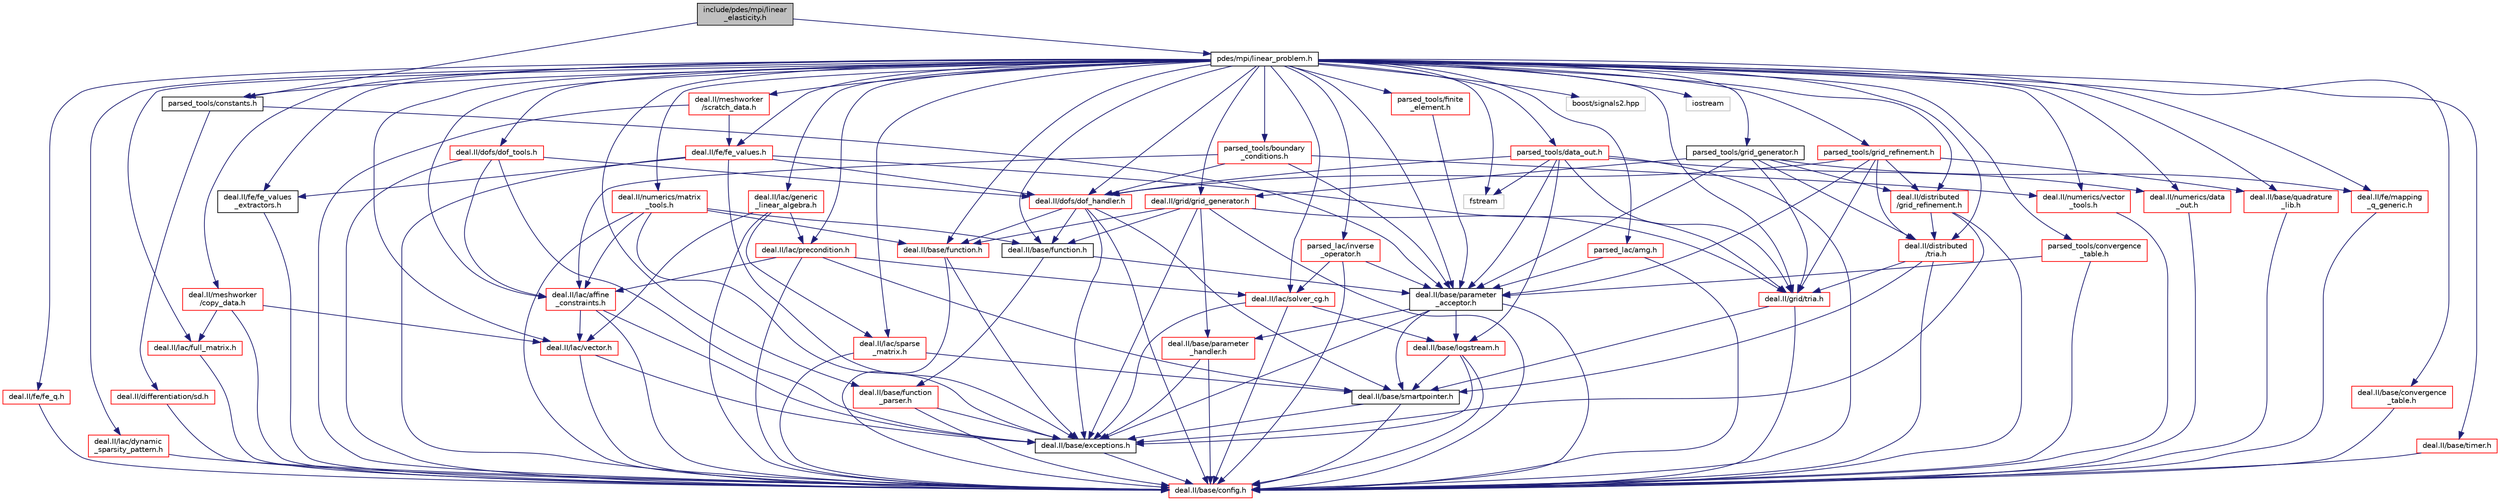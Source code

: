 digraph "include/pdes/mpi/linear_elasticity.h"
{
 // LATEX_PDF_SIZE
  bgcolor="transparent";
  edge [fontname="Helvetica",fontsize="10",labelfontname="Helvetica",labelfontsize="10"];
  node [fontname="Helvetica",fontsize="10",shape=record];
  Node1 [label="include/pdes/mpi/linear\l_elasticity.h",height=0.2,width=0.4,color="black", fillcolor="grey75", style="filled", fontcolor="black",tooltip=" "];
  Node1 -> Node2 [color="midnightblue",fontsize="10",style="solid",fontname="Helvetica"];
  Node2 [label="parsed_tools/constants.h",height=0.2,width=0.4,color="black",URL="$constants_8h.html",tooltip=" "];
  Node2 -> Node3 [color="midnightblue",fontsize="10",style="solid",fontname="Helvetica"];
  Node3 [label="deal.II/base/parameter\l_acceptor.h",height=0.2,width=0.4,color="black",URL="/__w/fsi-suite/fsi-suite/deal.tag$parameter__acceptor_8h.html",tooltip=" "];
  Node3 -> Node4 [color="midnightblue",fontsize="10",style="solid",fontname="Helvetica"];
  Node4 [label="deal.II/base/config.h",height=0.2,width=0.4,color="red",URL="/__w/fsi-suite/fsi-suite/deal.tag$config_8h.html",tooltip=" "];
  Node3 -> Node7 [color="midnightblue",fontsize="10",style="solid",fontname="Helvetica"];
  Node7 [label="deal.II/base/exceptions.h",height=0.2,width=0.4,color="black",URL="/__w/fsi-suite/fsi-suite/deal.tag$include_2deal_8II_2base_2exceptions_8h.html",tooltip=" "];
  Node7 -> Node4 [color="midnightblue",fontsize="10",style="solid",fontname="Helvetica"];
  Node3 -> Node24 [color="midnightblue",fontsize="10",style="solid",fontname="Helvetica"];
  Node24 [label="deal.II/base/logstream.h",height=0.2,width=0.4,color="red",URL="/__w/fsi-suite/fsi-suite/deal.tag$logstream_8h.html",tooltip=" "];
  Node24 -> Node4 [color="midnightblue",fontsize="10",style="solid",fontname="Helvetica"];
  Node24 -> Node7 [color="midnightblue",fontsize="10",style="solid",fontname="Helvetica"];
  Node24 -> Node25 [color="midnightblue",fontsize="10",style="solid",fontname="Helvetica"];
  Node25 [label="deal.II/base/smartpointer.h",height=0.2,width=0.4,color="black",URL="/__w/fsi-suite/fsi-suite/deal.tag$smartpointer_8h.html",tooltip=" "];
  Node25 -> Node4 [color="midnightblue",fontsize="10",style="solid",fontname="Helvetica"];
  Node25 -> Node7 [color="midnightblue",fontsize="10",style="solid",fontname="Helvetica"];
  Node3 -> Node28 [color="midnightblue",fontsize="10",style="solid",fontname="Helvetica"];
  Node28 [label="deal.II/base/parameter\l_handler.h",height=0.2,width=0.4,color="red",URL="/__w/fsi-suite/fsi-suite/deal.tag$parameter__handler_8h.html",tooltip=" "];
  Node28 -> Node4 [color="midnightblue",fontsize="10",style="solid",fontname="Helvetica"];
  Node28 -> Node7 [color="midnightblue",fontsize="10",style="solid",fontname="Helvetica"];
  Node3 -> Node25 [color="midnightblue",fontsize="10",style="solid",fontname="Helvetica"];
  Node2 -> Node33 [color="midnightblue",fontsize="10",style="solid",fontname="Helvetica"];
  Node33 [label="deal.II/differentiation/sd.h",height=0.2,width=0.4,color="red",URL="/__w/fsi-suite/fsi-suite/deal.tag$sd_8h.html",tooltip=" "];
  Node33 -> Node4 [color="midnightblue",fontsize="10",style="solid",fontname="Helvetica"];
  Node1 -> Node44 [color="midnightblue",fontsize="10",style="solid",fontname="Helvetica"];
  Node44 [label="pdes/mpi/linear_problem.h",height=0.2,width=0.4,color="black",URL="$linear__problem_8h.html",tooltip=" "];
  Node44 -> Node45 [color="midnightblue",fontsize="10",style="solid",fontname="Helvetica"];
  Node45 [label="deal.II/base/convergence\l_table.h",height=0.2,width=0.4,color="red",URL="/__w/fsi-suite/fsi-suite/deal.tag$convergence__table_8h.html",tooltip=" "];
  Node45 -> Node4 [color="midnightblue",fontsize="10",style="solid",fontname="Helvetica"];
  Node44 -> Node48 [color="midnightblue",fontsize="10",style="solid",fontname="Helvetica"];
  Node48 [label="deal.II/base/function.h",height=0.2,width=0.4,color="red",URL="/__w/fsi-suite/fsi-suite/deal.tag$function_8h.html",tooltip=" "];
  Node48 -> Node4 [color="midnightblue",fontsize="10",style="solid",fontname="Helvetica"];
  Node48 -> Node7 [color="midnightblue",fontsize="10",style="solid",fontname="Helvetica"];
  Node44 -> Node50 [color="midnightblue",fontsize="10",style="solid",fontname="Helvetica"];
  Node50 [label="deal.II/base/function\l_parser.h",height=0.2,width=0.4,color="red",URL="/__w/fsi-suite/fsi-suite/deal.tag$function__parser_8h.html",tooltip=" "];
  Node50 -> Node4 [color="midnightblue",fontsize="10",style="solid",fontname="Helvetica"];
  Node50 -> Node7 [color="midnightblue",fontsize="10",style="solid",fontname="Helvetica"];
  Node44 -> Node3 [color="midnightblue",fontsize="10",style="solid",fontname="Helvetica"];
  Node44 -> Node53 [color="midnightblue",fontsize="10",style="solid",fontname="Helvetica"];
  Node53 [label="deal.II/base/quadrature\l_lib.h",height=0.2,width=0.4,color="red",URL="/__w/fsi-suite/fsi-suite/deal.tag$quadrature__lib_8h.html",tooltip=" "];
  Node53 -> Node4 [color="midnightblue",fontsize="10",style="solid",fontname="Helvetica"];
  Node44 -> Node55 [color="midnightblue",fontsize="10",style="solid",fontname="Helvetica"];
  Node55 [label="deal.II/base/timer.h",height=0.2,width=0.4,color="red",URL="/__w/fsi-suite/fsi-suite/deal.tag$timer_8h.html",tooltip=" "];
  Node55 -> Node4 [color="midnightblue",fontsize="10",style="solid",fontname="Helvetica"];
  Node44 -> Node57 [color="midnightblue",fontsize="10",style="solid",fontname="Helvetica"];
  Node57 [label="deal.II/distributed\l/grid_refinement.h",height=0.2,width=0.4,color="red",URL="/__w/fsi-suite/fsi-suite/deal.tag$distributed_2grid__refinement_8h.html",tooltip=" "];
  Node57 -> Node4 [color="midnightblue",fontsize="10",style="solid",fontname="Helvetica"];
  Node57 -> Node7 [color="midnightblue",fontsize="10",style="solid",fontname="Helvetica"];
  Node57 -> Node58 [color="midnightblue",fontsize="10",style="solid",fontname="Helvetica"];
  Node58 [label="deal.II/distributed\l/tria.h",height=0.2,width=0.4,color="red",URL="/__w/fsi-suite/fsi-suite/deal.tag$distributed_2tria_8h.html",tooltip=" "];
  Node58 -> Node4 [color="midnightblue",fontsize="10",style="solid",fontname="Helvetica"];
  Node58 -> Node25 [color="midnightblue",fontsize="10",style="solid",fontname="Helvetica"];
  Node58 -> Node74 [color="midnightblue",fontsize="10",style="solid",fontname="Helvetica"];
  Node74 [label="deal.II/grid/tria.h",height=0.2,width=0.4,color="red",URL="/__w/fsi-suite/fsi-suite/deal.tag$grid_2tria_8h.html",tooltip=" "];
  Node74 -> Node4 [color="midnightblue",fontsize="10",style="solid",fontname="Helvetica"];
  Node74 -> Node25 [color="midnightblue",fontsize="10",style="solid",fontname="Helvetica"];
  Node44 -> Node58 [color="midnightblue",fontsize="10",style="solid",fontname="Helvetica"];
  Node44 -> Node90 [color="midnightblue",fontsize="10",style="solid",fontname="Helvetica"];
  Node90 [label="deal.II/dofs/dof_handler.h",height=0.2,width=0.4,color="red",URL="/__w/fsi-suite/fsi-suite/deal.tag$dofs_2dof__handler_8h.html",tooltip=" "];
  Node90 -> Node4 [color="midnightblue",fontsize="10",style="solid",fontname="Helvetica"];
  Node90 -> Node7 [color="midnightblue",fontsize="10",style="solid",fontname="Helvetica"];
  Node90 -> Node52 [color="midnightblue",fontsize="10",style="solid",fontname="Helvetica"];
  Node52 [label="deal.II/base/function.h",height=0.2,width=0.4,color="black",URL="$function_8h.html",tooltip=" "];
  Node52 -> Node50 [color="midnightblue",fontsize="10",style="solid",fontname="Helvetica"];
  Node52 -> Node3 [color="midnightblue",fontsize="10",style="solid",fontname="Helvetica"];
  Node90 -> Node48 [color="midnightblue",fontsize="10",style="solid",fontname="Helvetica"];
  Node90 -> Node25 [color="midnightblue",fontsize="10",style="solid",fontname="Helvetica"];
  Node44 -> Node116 [color="midnightblue",fontsize="10",style="solid",fontname="Helvetica"];
  Node116 [label="deal.II/dofs/dof_tools.h",height=0.2,width=0.4,color="red",URL="/__w/fsi-suite/fsi-suite/deal.tag$dof__tools_8h.html",tooltip=" "];
  Node116 -> Node4 [color="midnightblue",fontsize="10",style="solid",fontname="Helvetica"];
  Node116 -> Node7 [color="midnightblue",fontsize="10",style="solid",fontname="Helvetica"];
  Node116 -> Node90 [color="midnightblue",fontsize="10",style="solid",fontname="Helvetica"];
  Node116 -> Node117 [color="midnightblue",fontsize="10",style="solid",fontname="Helvetica"];
  Node117 [label="deal.II/lac/affine\l_constraints.h",height=0.2,width=0.4,color="red",URL="/__w/fsi-suite/fsi-suite/deal.tag$affine__constraints_8h.html",tooltip=" "];
  Node117 -> Node4 [color="midnightblue",fontsize="10",style="solid",fontname="Helvetica"];
  Node117 -> Node7 [color="midnightblue",fontsize="10",style="solid",fontname="Helvetica"];
  Node117 -> Node66 [color="midnightblue",fontsize="10",style="solid",fontname="Helvetica"];
  Node66 [label="deal.II/lac/vector.h",height=0.2,width=0.4,color="red",URL="/__w/fsi-suite/fsi-suite/deal.tag$vector_8h.html",tooltip=" "];
  Node66 -> Node4 [color="midnightblue",fontsize="10",style="solid",fontname="Helvetica"];
  Node66 -> Node7 [color="midnightblue",fontsize="10",style="solid",fontname="Helvetica"];
  Node44 -> Node123 [color="midnightblue",fontsize="10",style="solid",fontname="Helvetica"];
  Node123 [label="deal.II/fe/fe_q.h",height=0.2,width=0.4,color="red",URL="/__w/fsi-suite/fsi-suite/deal.tag$fe__q_8h.html",tooltip=" "];
  Node123 -> Node4 [color="midnightblue",fontsize="10",style="solid",fontname="Helvetica"];
  Node44 -> Node129 [color="midnightblue",fontsize="10",style="solid",fontname="Helvetica"];
  Node129 [label="deal.II/fe/fe_values.h",height=0.2,width=0.4,color="red",URL="/__w/fsi-suite/fsi-suite/deal.tag$fe_2fe__values_8h.html",tooltip=" "];
  Node129 -> Node4 [color="midnightblue",fontsize="10",style="solid",fontname="Helvetica"];
  Node129 -> Node7 [color="midnightblue",fontsize="10",style="solid",fontname="Helvetica"];
  Node129 -> Node90 [color="midnightblue",fontsize="10",style="solid",fontname="Helvetica"];
  Node129 -> Node108 [color="midnightblue",fontsize="10",style="solid",fontname="Helvetica"];
  Node108 [label="deal.II/fe/fe_values\l_extractors.h",height=0.2,width=0.4,color="black",URL="/__w/fsi-suite/fsi-suite/deal.tag$fe__values__extractors_8h.html",tooltip=" "];
  Node108 -> Node4 [color="midnightblue",fontsize="10",style="solid",fontname="Helvetica"];
  Node129 -> Node74 [color="midnightblue",fontsize="10",style="solid",fontname="Helvetica"];
  Node44 -> Node108 [color="midnightblue",fontsize="10",style="solid",fontname="Helvetica"];
  Node44 -> Node132 [color="midnightblue",fontsize="10",style="solid",fontname="Helvetica"];
  Node132 [label="deal.II/fe/mapping\l_q_generic.h",height=0.2,width=0.4,color="red",URL="/__w/fsi-suite/fsi-suite/deal.tag$mapping__q__generic_8h.html",tooltip=" "];
  Node132 -> Node4 [color="midnightblue",fontsize="10",style="solid",fontname="Helvetica"];
  Node44 -> Node137 [color="midnightblue",fontsize="10",style="solid",fontname="Helvetica"];
  Node137 [label="deal.II/grid/grid_generator.h",height=0.2,width=0.4,color="red",URL="/__w/fsi-suite/fsi-suite/deal.tag$grid__generator_8h.html",tooltip=" "];
  Node137 -> Node4 [color="midnightblue",fontsize="10",style="solid",fontname="Helvetica"];
  Node137 -> Node7 [color="midnightblue",fontsize="10",style="solid",fontname="Helvetica"];
  Node137 -> Node52 [color="midnightblue",fontsize="10",style="solid",fontname="Helvetica"];
  Node137 -> Node48 [color="midnightblue",fontsize="10",style="solid",fontname="Helvetica"];
  Node137 -> Node28 [color="midnightblue",fontsize="10",style="solid",fontname="Helvetica"];
  Node137 -> Node74 [color="midnightblue",fontsize="10",style="solid",fontname="Helvetica"];
  Node44 -> Node74 [color="midnightblue",fontsize="10",style="solid",fontname="Helvetica"];
  Node44 -> Node117 [color="midnightblue",fontsize="10",style="solid",fontname="Helvetica"];
  Node44 -> Node138 [color="midnightblue",fontsize="10",style="solid",fontname="Helvetica"];
  Node138 [label="deal.II/lac/dynamic\l_sparsity_pattern.h",height=0.2,width=0.4,color="red",URL="/__w/fsi-suite/fsi-suite/deal.tag$dynamic__sparsity__pattern_8h.html",tooltip=" "];
  Node138 -> Node4 [color="midnightblue",fontsize="10",style="solid",fontname="Helvetica"];
  Node44 -> Node113 [color="midnightblue",fontsize="10",style="solid",fontname="Helvetica"];
  Node113 [label="deal.II/lac/full_matrix.h",height=0.2,width=0.4,color="red",URL="/__w/fsi-suite/fsi-suite/deal.tag$full__matrix_8h.html",tooltip=" "];
  Node113 -> Node4 [color="midnightblue",fontsize="10",style="solid",fontname="Helvetica"];
  Node44 -> Node139 [color="midnightblue",fontsize="10",style="solid",fontname="Helvetica"];
  Node139 [label="deal.II/lac/generic\l_linear_algebra.h",height=0.2,width=0.4,color="red",URL="/__w/fsi-suite/fsi-suite/deal.tag$generic__linear__algebra_8h.html",tooltip=" "];
  Node139 -> Node4 [color="midnightblue",fontsize="10",style="solid",fontname="Helvetica"];
  Node139 -> Node149 [color="midnightblue",fontsize="10",style="solid",fontname="Helvetica"];
  Node149 [label="deal.II/lac/precondition.h",height=0.2,width=0.4,color="red",URL="/__w/fsi-suite/fsi-suite/deal.tag$precondition_8h.html",tooltip=" "];
  Node149 -> Node4 [color="midnightblue",fontsize="10",style="solid",fontname="Helvetica"];
  Node149 -> Node25 [color="midnightblue",fontsize="10",style="solid",fontname="Helvetica"];
  Node149 -> Node117 [color="midnightblue",fontsize="10",style="solid",fontname="Helvetica"];
  Node149 -> Node152 [color="midnightblue",fontsize="10",style="solid",fontname="Helvetica"];
  Node152 [label="deal.II/lac/solver_cg.h",height=0.2,width=0.4,color="red",URL="/__w/fsi-suite/fsi-suite/deal.tag$solver__cg_8h.html",tooltip=" "];
  Node152 -> Node4 [color="midnightblue",fontsize="10",style="solid",fontname="Helvetica"];
  Node152 -> Node7 [color="midnightblue",fontsize="10",style="solid",fontname="Helvetica"];
  Node152 -> Node24 [color="midnightblue",fontsize="10",style="solid",fontname="Helvetica"];
  Node139 -> Node148 [color="midnightblue",fontsize="10",style="solid",fontname="Helvetica"];
  Node148 [label="deal.II/lac/sparse\l_matrix.h",height=0.2,width=0.4,color="red",URL="/__w/fsi-suite/fsi-suite/deal.tag$sparse__matrix_8h.html",tooltip=" "];
  Node148 -> Node4 [color="midnightblue",fontsize="10",style="solid",fontname="Helvetica"];
  Node148 -> Node25 [color="midnightblue",fontsize="10",style="solid",fontname="Helvetica"];
  Node139 -> Node66 [color="midnightblue",fontsize="10",style="solid",fontname="Helvetica"];
  Node44 -> Node149 [color="midnightblue",fontsize="10",style="solid",fontname="Helvetica"];
  Node44 -> Node152 [color="midnightblue",fontsize="10",style="solid",fontname="Helvetica"];
  Node44 -> Node148 [color="midnightblue",fontsize="10",style="solid",fontname="Helvetica"];
  Node44 -> Node66 [color="midnightblue",fontsize="10",style="solid",fontname="Helvetica"];
  Node44 -> Node175 [color="midnightblue",fontsize="10",style="solid",fontname="Helvetica"];
  Node175 [label="deal.II/meshworker\l/copy_data.h",height=0.2,width=0.4,color="red",URL="/__w/fsi-suite/fsi-suite/deal.tag$copy__data_8h.html",tooltip=" "];
  Node175 -> Node4 [color="midnightblue",fontsize="10",style="solid",fontname="Helvetica"];
  Node175 -> Node113 [color="midnightblue",fontsize="10",style="solid",fontname="Helvetica"];
  Node175 -> Node66 [color="midnightblue",fontsize="10",style="solid",fontname="Helvetica"];
  Node44 -> Node176 [color="midnightblue",fontsize="10",style="solid",fontname="Helvetica"];
  Node176 [label="deal.II/meshworker\l/scratch_data.h",height=0.2,width=0.4,color="red",URL="/__w/fsi-suite/fsi-suite/deal.tag$scratch__data_8h.html",tooltip=" "];
  Node176 -> Node4 [color="midnightblue",fontsize="10",style="solid",fontname="Helvetica"];
  Node176 -> Node129 [color="midnightblue",fontsize="10",style="solid",fontname="Helvetica"];
  Node44 -> Node190 [color="midnightblue",fontsize="10",style="solid",fontname="Helvetica"];
  Node190 [label="deal.II/numerics/data\l_out.h",height=0.2,width=0.4,color="red",URL="/__w/fsi-suite/fsi-suite/deal.tag$numerics_2data__out_8h.html",tooltip=" "];
  Node190 -> Node4 [color="midnightblue",fontsize="10",style="solid",fontname="Helvetica"];
  Node44 -> Node197 [color="midnightblue",fontsize="10",style="solid",fontname="Helvetica"];
  Node197 [label="deal.II/numerics/matrix\l_tools.h",height=0.2,width=0.4,color="red",URL="/__w/fsi-suite/fsi-suite/deal.tag$matrix__tools_8h.html",tooltip=" "];
  Node197 -> Node4 [color="midnightblue",fontsize="10",style="solid",fontname="Helvetica"];
  Node197 -> Node7 [color="midnightblue",fontsize="10",style="solid",fontname="Helvetica"];
  Node197 -> Node52 [color="midnightblue",fontsize="10",style="solid",fontname="Helvetica"];
  Node197 -> Node48 [color="midnightblue",fontsize="10",style="solid",fontname="Helvetica"];
  Node197 -> Node117 [color="midnightblue",fontsize="10",style="solid",fontname="Helvetica"];
  Node44 -> Node199 [color="midnightblue",fontsize="10",style="solid",fontname="Helvetica"];
  Node199 [label="deal.II/numerics/vector\l_tools.h",height=0.2,width=0.4,color="red",URL="/__w/fsi-suite/fsi-suite/deal.tag$vector__tools_8h.html",tooltip=" "];
  Node199 -> Node4 [color="midnightblue",fontsize="10",style="solid",fontname="Helvetica"];
  Node44 -> Node216 [color="midnightblue",fontsize="10",style="solid",fontname="Helvetica"];
  Node216 [label="boost/signals2.hpp",height=0.2,width=0.4,color="grey75",tooltip=" "];
  Node44 -> Node217 [color="midnightblue",fontsize="10",style="solid",fontname="Helvetica"];
  Node217 [label="fstream",height=0.2,width=0.4,color="grey75",tooltip=" "];
  Node44 -> Node218 [color="midnightblue",fontsize="10",style="solid",fontname="Helvetica"];
  Node218 [label="iostream",height=0.2,width=0.4,color="grey75",tooltip=" "];
  Node44 -> Node219 [color="midnightblue",fontsize="10",style="solid",fontname="Helvetica"];
  Node219 [label="parsed_lac/amg.h",height=0.2,width=0.4,color="red",URL="$amg_8h.html",tooltip=" "];
  Node219 -> Node4 [color="midnightblue",fontsize="10",style="solid",fontname="Helvetica"];
  Node219 -> Node3 [color="midnightblue",fontsize="10",style="solid",fontname="Helvetica"];
  Node44 -> Node220 [color="midnightblue",fontsize="10",style="solid",fontname="Helvetica"];
  Node220 [label="parsed_lac/inverse\l_operator.h",height=0.2,width=0.4,color="red",URL="$inverse__operator_8h.html",tooltip=" "];
  Node220 -> Node4 [color="midnightblue",fontsize="10",style="solid",fontname="Helvetica"];
  Node220 -> Node3 [color="midnightblue",fontsize="10",style="solid",fontname="Helvetica"];
  Node220 -> Node152 [color="midnightblue",fontsize="10",style="solid",fontname="Helvetica"];
  Node44 -> Node235 [color="midnightblue",fontsize="10",style="solid",fontname="Helvetica"];
  Node235 [label="parsed_tools/boundary\l_conditions.h",height=0.2,width=0.4,color="red",URL="$boundary__conditions_8h.html",tooltip=" "];
  Node235 -> Node3 [color="midnightblue",fontsize="10",style="solid",fontname="Helvetica"];
  Node235 -> Node90 [color="midnightblue",fontsize="10",style="solid",fontname="Helvetica"];
  Node235 -> Node117 [color="midnightblue",fontsize="10",style="solid",fontname="Helvetica"];
  Node235 -> Node199 [color="midnightblue",fontsize="10",style="solid",fontname="Helvetica"];
  Node44 -> Node2 [color="midnightblue",fontsize="10",style="solid",fontname="Helvetica"];
  Node44 -> Node247 [color="midnightblue",fontsize="10",style="solid",fontname="Helvetica"];
  Node247 [label="parsed_tools/convergence\l_table.h",height=0.2,width=0.4,color="red",URL="$convergence__table_8h.html",tooltip=" "];
  Node247 -> Node4 [color="midnightblue",fontsize="10",style="solid",fontname="Helvetica"];
  Node247 -> Node3 [color="midnightblue",fontsize="10",style="solid",fontname="Helvetica"];
  Node44 -> Node261 [color="midnightblue",fontsize="10",style="solid",fontname="Helvetica"];
  Node261 [label="parsed_tools/data_out.h",height=0.2,width=0.4,color="red",URL="$data__out_8h.html",tooltip=" "];
  Node261 -> Node4 [color="midnightblue",fontsize="10",style="solid",fontname="Helvetica"];
  Node261 -> Node24 [color="midnightblue",fontsize="10",style="solid",fontname="Helvetica"];
  Node261 -> Node3 [color="midnightblue",fontsize="10",style="solid",fontname="Helvetica"];
  Node261 -> Node90 [color="midnightblue",fontsize="10",style="solid",fontname="Helvetica"];
  Node261 -> Node74 [color="midnightblue",fontsize="10",style="solid",fontname="Helvetica"];
  Node261 -> Node190 [color="midnightblue",fontsize="10",style="solid",fontname="Helvetica"];
  Node261 -> Node217 [color="midnightblue",fontsize="10",style="solid",fontname="Helvetica"];
  Node44 -> Node263 [color="midnightblue",fontsize="10",style="solid",fontname="Helvetica"];
  Node263 [label="parsed_tools/finite\l_element.h",height=0.2,width=0.4,color="red",URL="$finite__element_8h.html",tooltip=" "];
  Node263 -> Node3 [color="midnightblue",fontsize="10",style="solid",fontname="Helvetica"];
  Node44 -> Node52 [color="midnightblue",fontsize="10",style="solid",fontname="Helvetica"];
  Node44 -> Node264 [color="midnightblue",fontsize="10",style="solid",fontname="Helvetica"];
  Node264 [label="parsed_tools/grid_generator.h",height=0.2,width=0.4,color="black",URL="$grid__generator_8h.html",tooltip=" "];
  Node264 -> Node3 [color="midnightblue",fontsize="10",style="solid",fontname="Helvetica"];
  Node264 -> Node57 [color="midnightblue",fontsize="10",style="solid",fontname="Helvetica"];
  Node264 -> Node58 [color="midnightblue",fontsize="10",style="solid",fontname="Helvetica"];
  Node264 -> Node132 [color="midnightblue",fontsize="10",style="solid",fontname="Helvetica"];
  Node264 -> Node137 [color="midnightblue",fontsize="10",style="solid",fontname="Helvetica"];
  Node264 -> Node74 [color="midnightblue",fontsize="10",style="solid",fontname="Helvetica"];
  Node44 -> Node265 [color="midnightblue",fontsize="10",style="solid",fontname="Helvetica"];
  Node265 [label="parsed_tools/grid_refinement.h",height=0.2,width=0.4,color="red",URL="$grid__refinement_8h.html",tooltip=" "];
  Node265 -> Node3 [color="midnightblue",fontsize="10",style="solid",fontname="Helvetica"];
  Node265 -> Node53 [color="midnightblue",fontsize="10",style="solid",fontname="Helvetica"];
  Node265 -> Node90 [color="midnightblue",fontsize="10",style="solid",fontname="Helvetica"];
  Node265 -> Node74 [color="midnightblue",fontsize="10",style="solid",fontname="Helvetica"];
  Node265 -> Node57 [color="midnightblue",fontsize="10",style="solid",fontname="Helvetica"];
  Node265 -> Node58 [color="midnightblue",fontsize="10",style="solid",fontname="Helvetica"];
}
